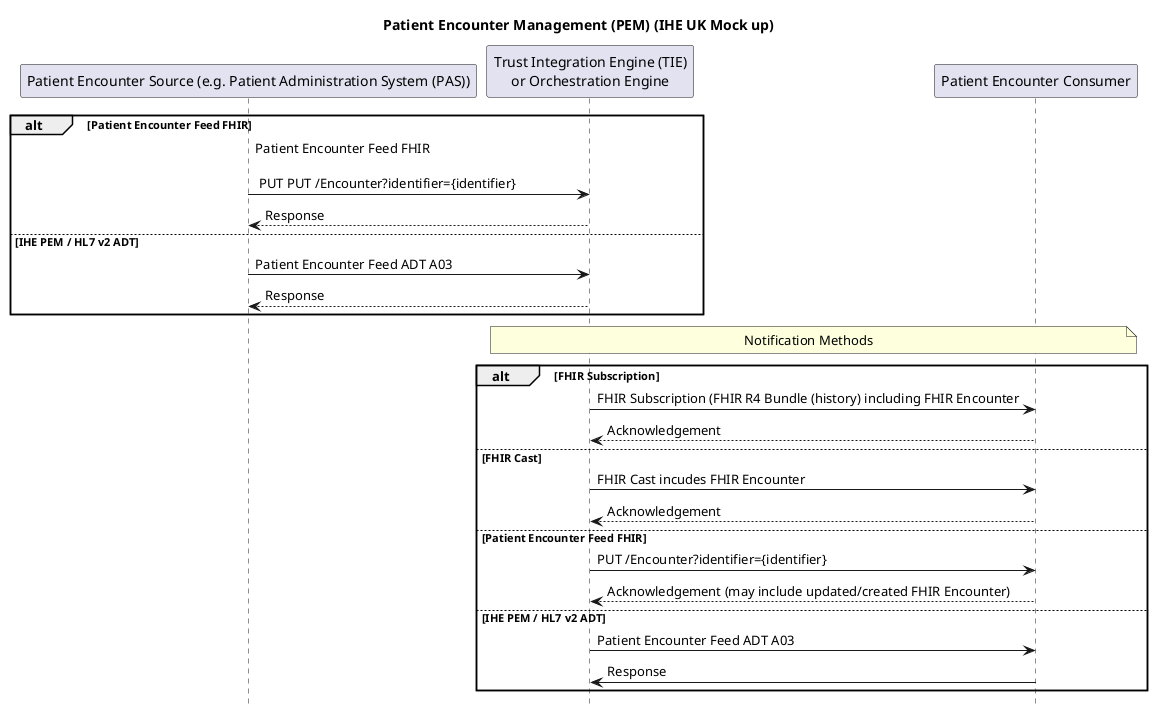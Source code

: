 @startuml

hide footbox

title "Patient Encounter Management (PEM) (IHE UK Mock up)"

participant "Patient Encounter Source (e.g. Patient Administration System (PAS))" as PEMSource
participant "Trust Integration Engine (TIE)\nor Orchestration Engine" as PEMManager
participant "Patient Encounter Consumer" as PEMConsumer


alt Patient Encounter Feed FHIR
PEMSource -> PEMManager : Patient Encounter Feed FHIR \n\n PUT PUT /Encounter?identifier={identifier}
PEMManager --> PEMSource : Response
else IHE PEM / HL7 v2 ADT
PEMSource -> PEMManager : Patient Encounter Feed ADT A03
PEMManager --> PEMSource : Response
end
note over PEMManager,PEMConsumer : Notification Methods
alt FHIR Subscription
  PEMManager -> PEMConsumer: FHIR Subscription (FHIR R4 Bundle (history) including FHIR Encounter
  PEMConsumer --> PEMManager: Acknowledgement
else FHIR Cast
  PEMManager -> PEMConsumer: FHIR Cast incudes FHIR Encounter
  PEMConsumer --> PEMManager: Acknowledgement
else Patient Encounter Feed FHIR
  PEMManager -> PEMConsumer: PUT /Encounter?identifier={identifier}
  PEMConsumer --> PEMManager: Acknowledgement (may include updated/created FHIR Encounter)
else IHE PEM / HL7 v2 ADT
  PEMManager -> PEMConsumer : Patient Encounter Feed ADT A03
  PEMConsumer -> PEMManager : Response
end


@enduml
